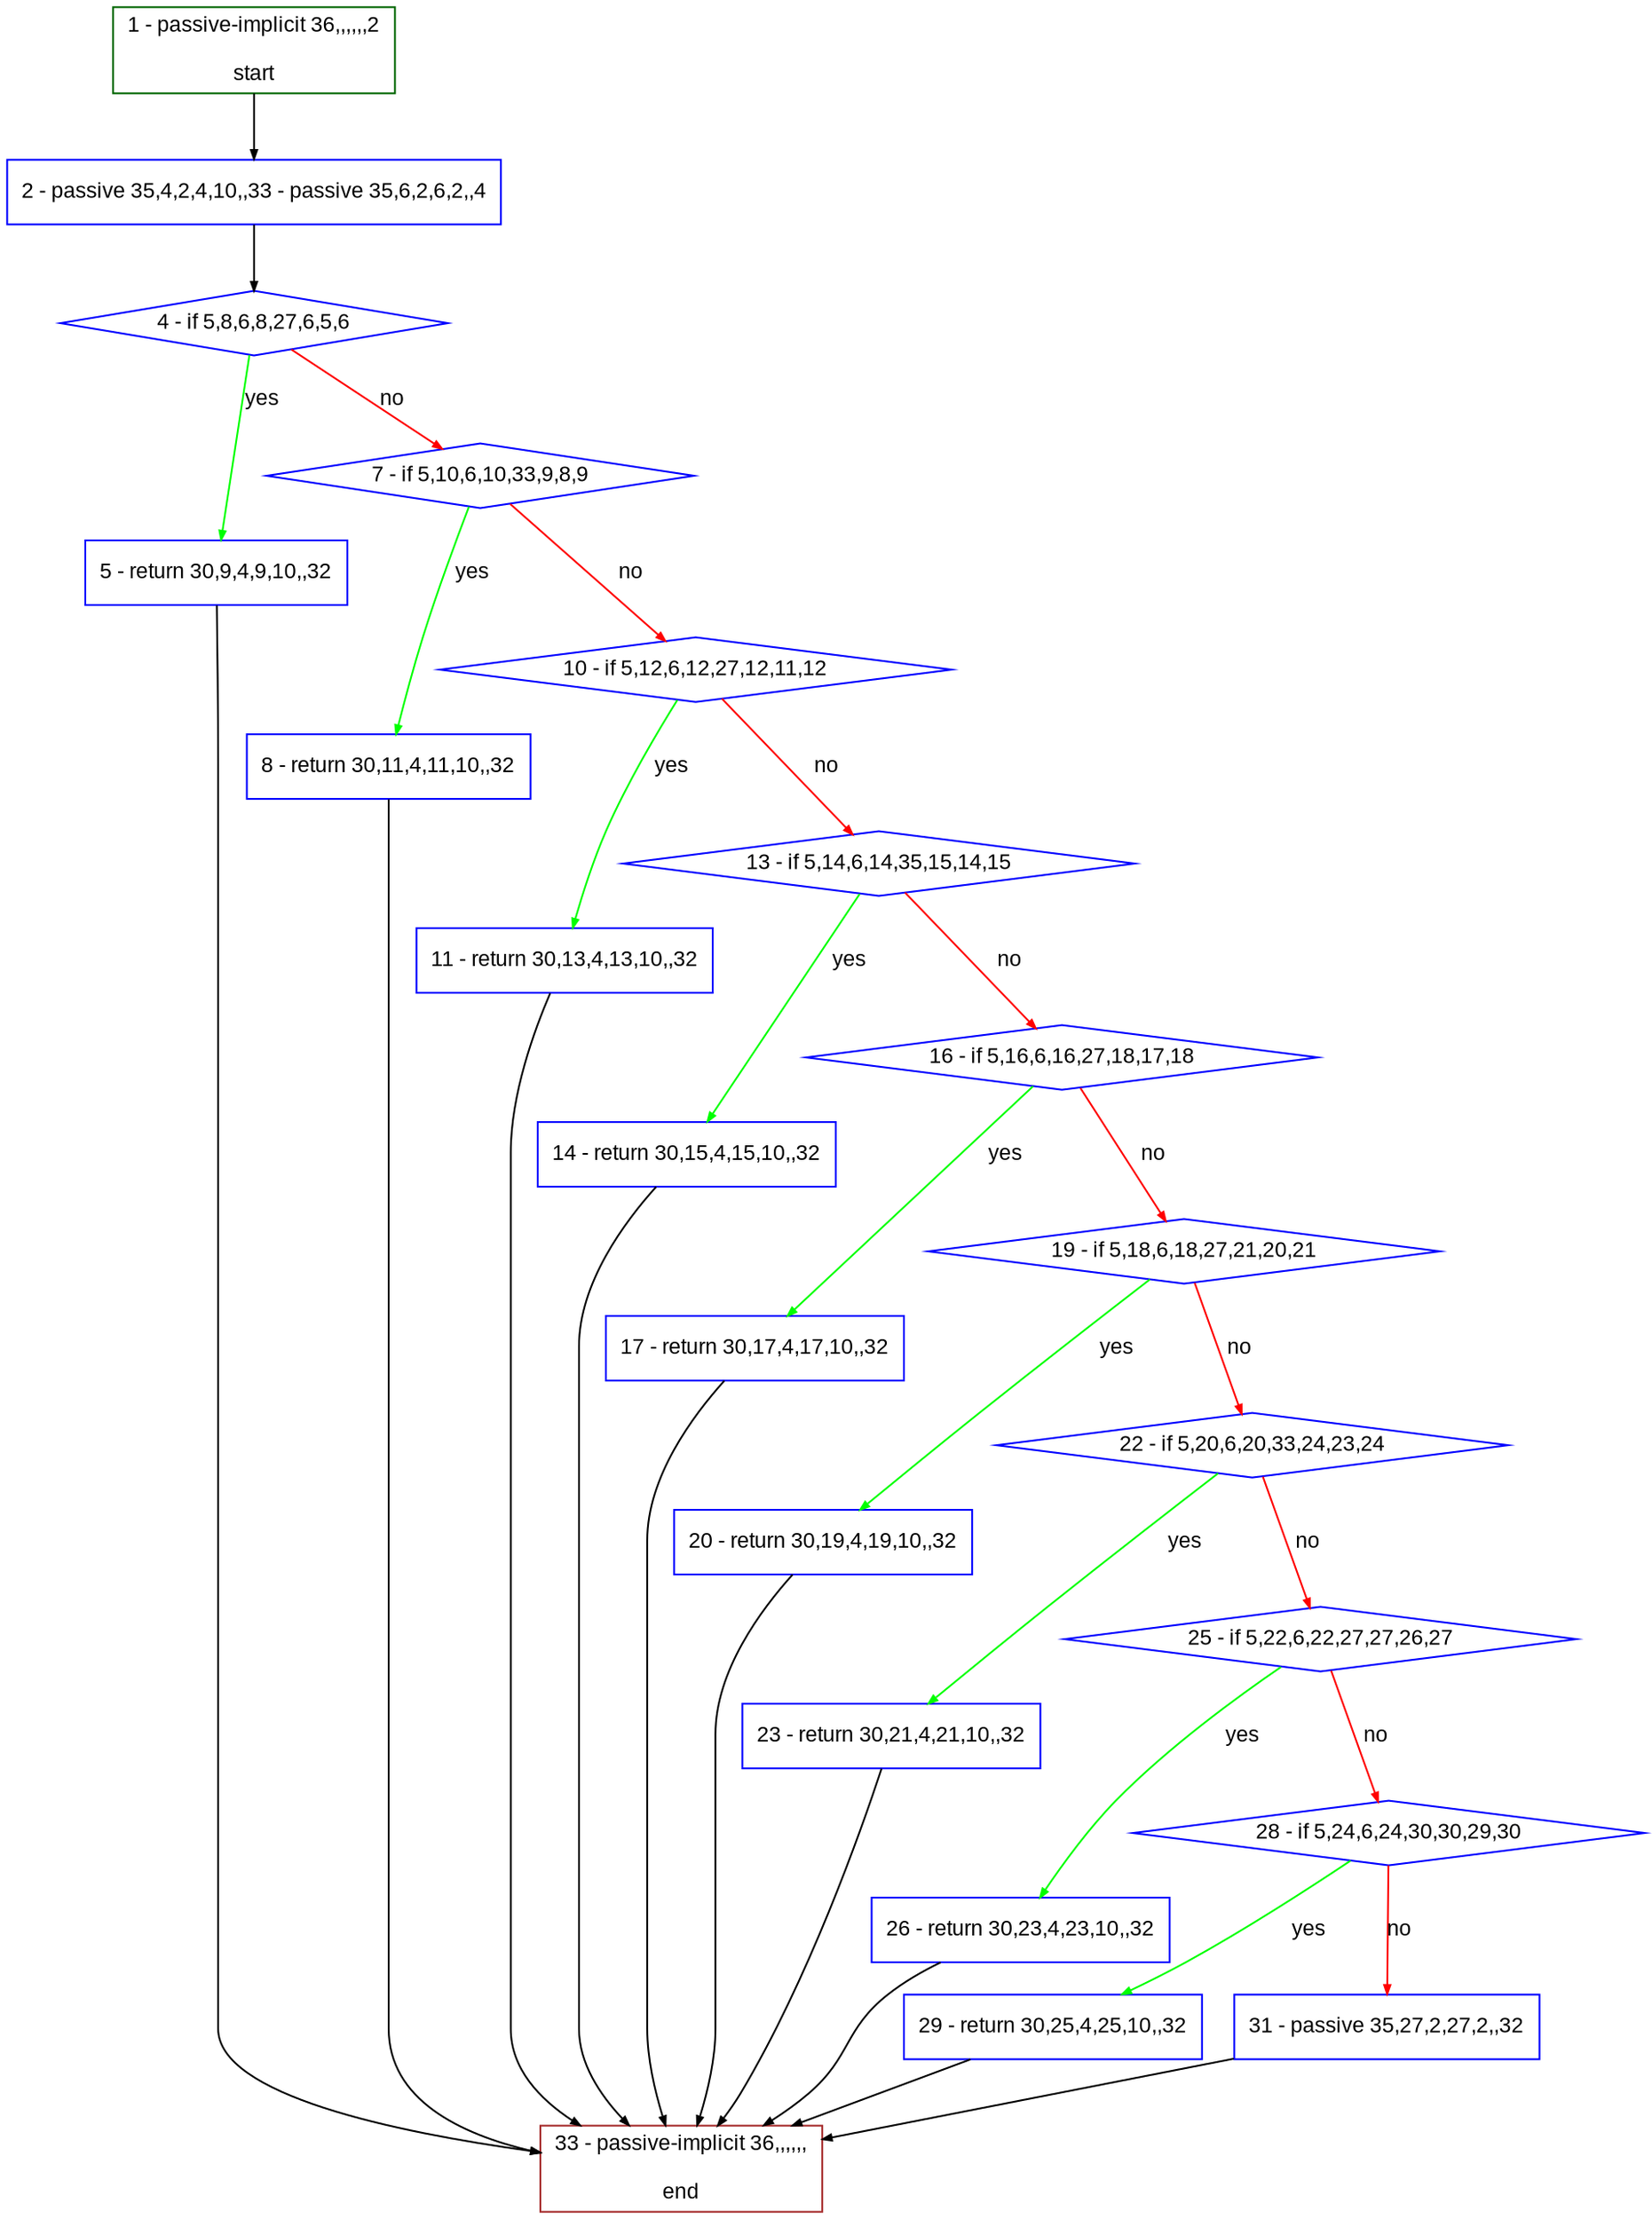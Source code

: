 digraph "" {
  graph [bgcolor="white", fillcolor="#FFFFCC", pack="true", packmode="clust", fontname="Arial", label="", fontsize="12", compound="true", style="rounded,filled"];
  node [node_initialized="no", fillcolor="white", fontname="Arial", label="", color="grey", fontsize="12", fixedsize="false", compound="true", shape="rectangle", style="filled"];
  edge [arrowtail="none", lhead="", fontcolor="black", fontname="Arial", label="", color="black", fontsize="12", arrowhead="normal", arrowsize="0.5", compound="true", ltail="", dir="forward"];
  __N1 [fillcolor="#ffffff", label="2 - passive 35,4,2,4,10,,33 - passive 35,6,2,6,2,,4", color="#0000ff", shape="box", style="filled"];
  __N2 [fillcolor="#ffffff", label="1 - passive-implicit 36,,,,,,2\n\nstart", color="#006400", shape="box", style="filled"];
  __N3 [fillcolor="#ffffff", label="4 - if 5,8,6,8,27,6,5,6", color="#0000ff", shape="diamond", style="filled"];
  __N4 [fillcolor="#ffffff", label="5 - return 30,9,4,9,10,,32", color="#0000ff", shape="box", style="filled"];
  __N5 [fillcolor="#ffffff", label="7 - if 5,10,6,10,33,9,8,9", color="#0000ff", shape="diamond", style="filled"];
  __N6 [fillcolor="#ffffff", label="33 - passive-implicit 36,,,,,,\n\nend", color="#a52a2a", shape="box", style="filled"];
  __N7 [fillcolor="#ffffff", label="8 - return 30,11,4,11,10,,32", color="#0000ff", shape="box", style="filled"];
  __N8 [fillcolor="#ffffff", label="10 - if 5,12,6,12,27,12,11,12", color="#0000ff", shape="diamond", style="filled"];
  __N9 [fillcolor="#ffffff", label="11 - return 30,13,4,13,10,,32", color="#0000ff", shape="box", style="filled"];
  __N10 [fillcolor="#ffffff", label="13 - if 5,14,6,14,35,15,14,15", color="#0000ff", shape="diamond", style="filled"];
  __N11 [fillcolor="#ffffff", label="14 - return 30,15,4,15,10,,32", color="#0000ff", shape="box", style="filled"];
  __N12 [fillcolor="#ffffff", label="16 - if 5,16,6,16,27,18,17,18", color="#0000ff", shape="diamond", style="filled"];
  __N13 [fillcolor="#ffffff", label="17 - return 30,17,4,17,10,,32", color="#0000ff", shape="box", style="filled"];
  __N14 [fillcolor="#ffffff", label="19 - if 5,18,6,18,27,21,20,21", color="#0000ff", shape="diamond", style="filled"];
  __N15 [fillcolor="#ffffff", label="20 - return 30,19,4,19,10,,32", color="#0000ff", shape="box", style="filled"];
  __N16 [fillcolor="#ffffff", label="22 - if 5,20,6,20,33,24,23,24", color="#0000ff", shape="diamond", style="filled"];
  __N17 [fillcolor="#ffffff", label="23 - return 30,21,4,21,10,,32", color="#0000ff", shape="box", style="filled"];
  __N18 [fillcolor="#ffffff", label="25 - if 5,22,6,22,27,27,26,27", color="#0000ff", shape="diamond", style="filled"];
  __N19 [fillcolor="#ffffff", label="26 - return 30,23,4,23,10,,32", color="#0000ff", shape="box", style="filled"];
  __N20 [fillcolor="#ffffff", label="28 - if 5,24,6,24,30,30,29,30", color="#0000ff", shape="diamond", style="filled"];
  __N21 [fillcolor="#ffffff", label="29 - return 30,25,4,25,10,,32", color="#0000ff", shape="box", style="filled"];
  __N22 [fillcolor="#ffffff", label="31 - passive 35,27,2,27,2,,32", color="#0000ff", shape="box", style="filled"];
  __N2 -> __N1 [arrowtail="none", color="#000000", label="", arrowhead="normal", dir="forward"];
  __N1 -> __N3 [arrowtail="none", color="#000000", label="", arrowhead="normal", dir="forward"];
  __N3 -> __N4 [arrowtail="none", color="#00ff00", label="yes", arrowhead="normal", dir="forward"];
  __N3 -> __N5 [arrowtail="none", color="#ff0000", label="no", arrowhead="normal", dir="forward"];
  __N4 -> __N6 [arrowtail="none", color="#000000", label="", arrowhead="normal", dir="forward"];
  __N5 -> __N7 [arrowtail="none", color="#00ff00", label="yes", arrowhead="normal", dir="forward"];
  __N5 -> __N8 [arrowtail="none", color="#ff0000", label="no", arrowhead="normal", dir="forward"];
  __N7 -> __N6 [arrowtail="none", color="#000000", label="", arrowhead="normal", dir="forward"];
  __N8 -> __N9 [arrowtail="none", color="#00ff00", label="yes", arrowhead="normal", dir="forward"];
  __N8 -> __N10 [arrowtail="none", color="#ff0000", label="no", arrowhead="normal", dir="forward"];
  __N9 -> __N6 [arrowtail="none", color="#000000", label="", arrowhead="normal", dir="forward"];
  __N10 -> __N11 [arrowtail="none", color="#00ff00", label="yes", arrowhead="normal", dir="forward"];
  __N10 -> __N12 [arrowtail="none", color="#ff0000", label="no", arrowhead="normal", dir="forward"];
  __N11 -> __N6 [arrowtail="none", color="#000000", label="", arrowhead="normal", dir="forward"];
  __N12 -> __N13 [arrowtail="none", color="#00ff00", label="yes", arrowhead="normal", dir="forward"];
  __N12 -> __N14 [arrowtail="none", color="#ff0000", label="no", arrowhead="normal", dir="forward"];
  __N13 -> __N6 [arrowtail="none", color="#000000", label="", arrowhead="normal", dir="forward"];
  __N14 -> __N15 [arrowtail="none", color="#00ff00", label="yes", arrowhead="normal", dir="forward"];
  __N14 -> __N16 [arrowtail="none", color="#ff0000", label="no", arrowhead="normal", dir="forward"];
  __N15 -> __N6 [arrowtail="none", color="#000000", label="", arrowhead="normal", dir="forward"];
  __N16 -> __N17 [arrowtail="none", color="#00ff00", label="yes", arrowhead="normal", dir="forward"];
  __N16 -> __N18 [arrowtail="none", color="#ff0000", label="no", arrowhead="normal", dir="forward"];
  __N17 -> __N6 [arrowtail="none", color="#000000", label="", arrowhead="normal", dir="forward"];
  __N18 -> __N19 [arrowtail="none", color="#00ff00", label="yes", arrowhead="normal", dir="forward"];
  __N18 -> __N20 [arrowtail="none", color="#ff0000", label="no", arrowhead="normal", dir="forward"];
  __N19 -> __N6 [arrowtail="none", color="#000000", label="", arrowhead="normal", dir="forward"];
  __N20 -> __N21 [arrowtail="none", color="#00ff00", label="yes", arrowhead="normal", dir="forward"];
  __N20 -> __N22 [arrowtail="none", color="#ff0000", label="no", arrowhead="normal", dir="forward"];
  __N21 -> __N6 [arrowtail="none", color="#000000", label="", arrowhead="normal", dir="forward"];
  __N22 -> __N6 [arrowtail="none", color="#000000", label="", arrowhead="normal", dir="forward"];
}
